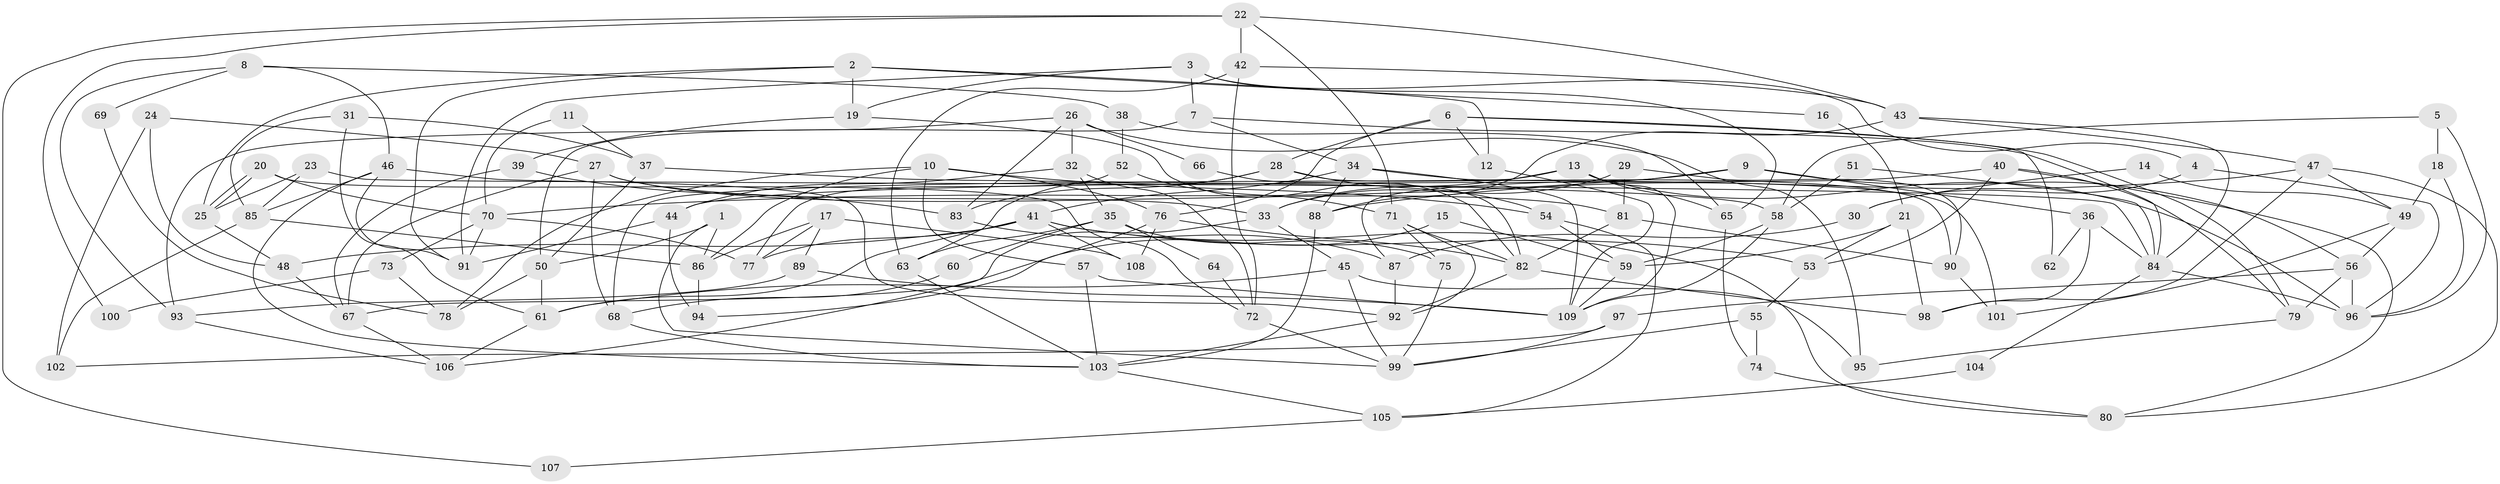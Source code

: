 // Generated by graph-tools (version 1.1) at 2025/35/03/09/25 02:35:54]
// undirected, 109 vertices, 218 edges
graph export_dot {
graph [start="1"]
  node [color=gray90,style=filled];
  1;
  2;
  3;
  4;
  5;
  6;
  7;
  8;
  9;
  10;
  11;
  12;
  13;
  14;
  15;
  16;
  17;
  18;
  19;
  20;
  21;
  22;
  23;
  24;
  25;
  26;
  27;
  28;
  29;
  30;
  31;
  32;
  33;
  34;
  35;
  36;
  37;
  38;
  39;
  40;
  41;
  42;
  43;
  44;
  45;
  46;
  47;
  48;
  49;
  50;
  51;
  52;
  53;
  54;
  55;
  56;
  57;
  58;
  59;
  60;
  61;
  62;
  63;
  64;
  65;
  66;
  67;
  68;
  69;
  70;
  71;
  72;
  73;
  74;
  75;
  76;
  77;
  78;
  79;
  80;
  81;
  82;
  83;
  84;
  85;
  86;
  87;
  88;
  89;
  90;
  91;
  92;
  93;
  94;
  95;
  96;
  97;
  98;
  99;
  100;
  101;
  102;
  103;
  104;
  105;
  106;
  107;
  108;
  109;
  1 -- 99;
  1 -- 50;
  1 -- 86;
  2 -- 25;
  2 -- 12;
  2 -- 16;
  2 -- 19;
  2 -- 91;
  3 -- 7;
  3 -- 65;
  3 -- 4;
  3 -- 19;
  3 -- 91;
  4 -- 96;
  4 -- 30;
  5 -- 96;
  5 -- 58;
  5 -- 18;
  6 -- 28;
  6 -- 76;
  6 -- 12;
  6 -- 62;
  6 -- 79;
  7 -- 84;
  7 -- 34;
  7 -- 50;
  8 -- 93;
  8 -- 46;
  8 -- 38;
  8 -- 69;
  9 -- 70;
  9 -- 36;
  9 -- 56;
  9 -- 87;
  10 -- 54;
  10 -- 76;
  10 -- 57;
  10 -- 78;
  10 -- 86;
  11 -- 37;
  11 -- 70;
  12 -- 109;
  13 -- 109;
  13 -- 96;
  13 -- 33;
  13 -- 65;
  13 -- 68;
  14 -- 49;
  14 -- 30;
  15 -- 94;
  15 -- 59;
  16 -- 21;
  17 -- 86;
  17 -- 108;
  17 -- 77;
  17 -- 89;
  18 -- 96;
  18 -- 49;
  19 -- 39;
  19 -- 82;
  20 -- 25;
  20 -- 25;
  20 -- 70;
  20 -- 72;
  21 -- 53;
  21 -- 98;
  21 -- 59;
  22 -- 43;
  22 -- 42;
  22 -- 71;
  22 -- 100;
  22 -- 107;
  23 -- 85;
  23 -- 25;
  23 -- 84;
  24 -- 102;
  24 -- 27;
  24 -- 48;
  25 -- 48;
  26 -- 32;
  26 -- 95;
  26 -- 66;
  26 -- 83;
  26 -- 93;
  27 -- 67;
  27 -- 33;
  27 -- 68;
  27 -- 81;
  28 -- 83;
  28 -- 90;
  28 -- 54;
  28 -- 63;
  29 -- 33;
  29 -- 81;
  29 -- 90;
  30 -- 87;
  31 -- 61;
  31 -- 85;
  31 -- 37;
  32 -- 44;
  32 -- 72;
  32 -- 35;
  33 -- 67;
  33 -- 45;
  34 -- 109;
  34 -- 41;
  34 -- 88;
  34 -- 101;
  35 -- 63;
  35 -- 60;
  35 -- 64;
  35 -- 75;
  36 -- 98;
  36 -- 84;
  36 -- 62;
  37 -- 50;
  37 -- 58;
  38 -- 52;
  38 -- 65;
  39 -- 83;
  39 -- 67;
  40 -- 53;
  40 -- 79;
  40 -- 44;
  40 -- 80;
  41 -- 80;
  41 -- 61;
  41 -- 48;
  41 -- 53;
  41 -- 77;
  41 -- 108;
  42 -- 63;
  42 -- 43;
  42 -- 72;
  43 -- 47;
  43 -- 88;
  43 -- 84;
  44 -- 91;
  44 -- 94;
  45 -- 99;
  45 -- 61;
  45 -- 95;
  46 -- 91;
  46 -- 103;
  46 -- 85;
  46 -- 92;
  47 -- 49;
  47 -- 88;
  47 -- 80;
  47 -- 98;
  48 -- 67;
  49 -- 101;
  49 -- 56;
  50 -- 61;
  50 -- 78;
  51 -- 58;
  51 -- 84;
  52 -- 71;
  52 -- 77;
  53 -- 55;
  54 -- 59;
  54 -- 105;
  55 -- 74;
  55 -- 99;
  56 -- 79;
  56 -- 96;
  56 -- 97;
  57 -- 103;
  57 -- 109;
  58 -- 109;
  58 -- 59;
  59 -- 109;
  60 -- 68;
  61 -- 106;
  63 -- 103;
  64 -- 72;
  65 -- 74;
  66 -- 82;
  67 -- 106;
  68 -- 103;
  69 -- 78;
  70 -- 91;
  70 -- 77;
  70 -- 73;
  71 -- 92;
  71 -- 75;
  71 -- 82;
  72 -- 99;
  73 -- 78;
  73 -- 100;
  74 -- 80;
  75 -- 99;
  76 -- 82;
  76 -- 106;
  76 -- 108;
  79 -- 95;
  81 -- 82;
  81 -- 90;
  82 -- 92;
  82 -- 98;
  83 -- 87;
  84 -- 96;
  84 -- 104;
  85 -- 86;
  85 -- 102;
  86 -- 94;
  87 -- 92;
  88 -- 103;
  89 -- 109;
  89 -- 93;
  90 -- 101;
  92 -- 103;
  93 -- 106;
  97 -- 99;
  97 -- 102;
  103 -- 105;
  104 -- 105;
  105 -- 107;
}

